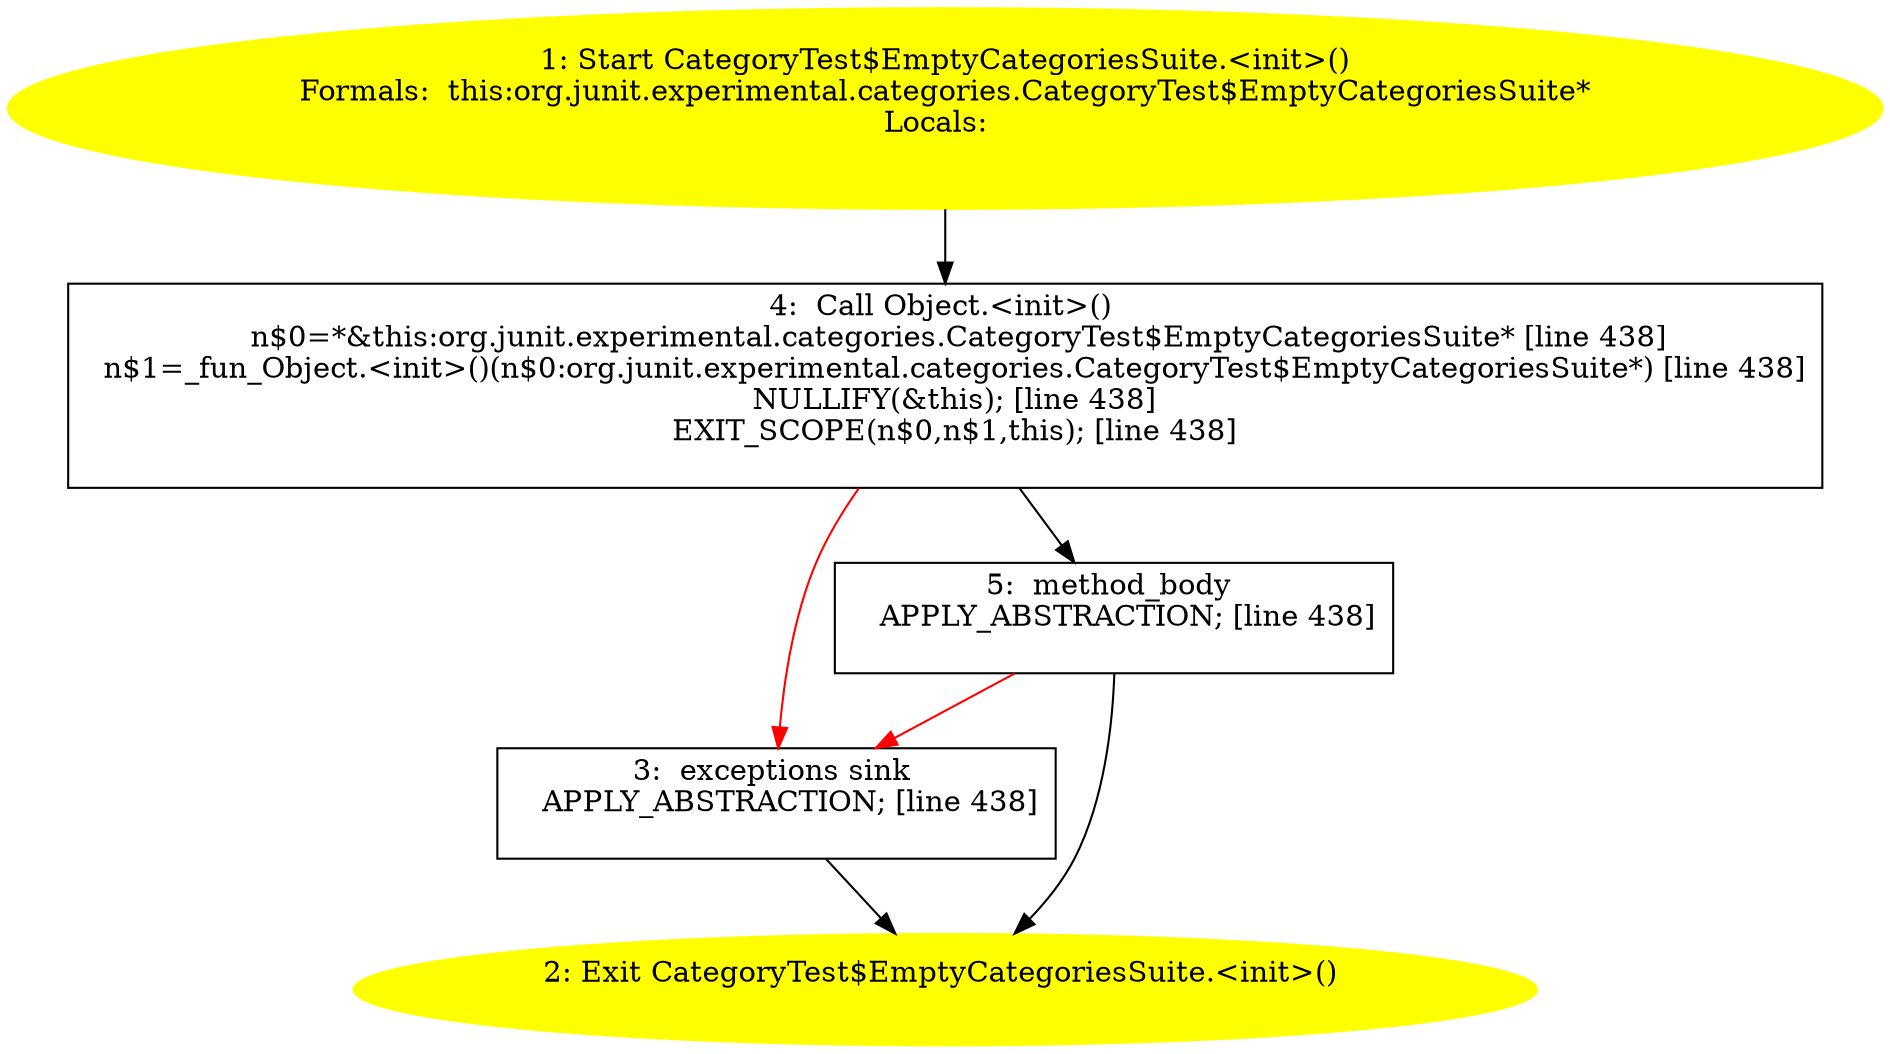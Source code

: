 /* @generated */
digraph cfg {
"org.junit.experimental.categories.CategoryTest$EmptyCategoriesSuite.<init>().1b4cb23918560969113016f837394305_1" [label="1: Start CategoryTest$EmptyCategoriesSuite.<init>()\nFormals:  this:org.junit.experimental.categories.CategoryTest$EmptyCategoriesSuite*\nLocals:  \n  " color=yellow style=filled]
	

	 "org.junit.experimental.categories.CategoryTest$EmptyCategoriesSuite.<init>().1b4cb23918560969113016f837394305_1" -> "org.junit.experimental.categories.CategoryTest$EmptyCategoriesSuite.<init>().1b4cb23918560969113016f837394305_4" ;
"org.junit.experimental.categories.CategoryTest$EmptyCategoriesSuite.<init>().1b4cb23918560969113016f837394305_2" [label="2: Exit CategoryTest$EmptyCategoriesSuite.<init>() \n  " color=yellow style=filled]
	

"org.junit.experimental.categories.CategoryTest$EmptyCategoriesSuite.<init>().1b4cb23918560969113016f837394305_3" [label="3:  exceptions sink \n   APPLY_ABSTRACTION; [line 438]\n " shape="box"]
	

	 "org.junit.experimental.categories.CategoryTest$EmptyCategoriesSuite.<init>().1b4cb23918560969113016f837394305_3" -> "org.junit.experimental.categories.CategoryTest$EmptyCategoriesSuite.<init>().1b4cb23918560969113016f837394305_2" ;
"org.junit.experimental.categories.CategoryTest$EmptyCategoriesSuite.<init>().1b4cb23918560969113016f837394305_4" [label="4:  Call Object.<init>() \n   n$0=*&this:org.junit.experimental.categories.CategoryTest$EmptyCategoriesSuite* [line 438]\n  n$1=_fun_Object.<init>()(n$0:org.junit.experimental.categories.CategoryTest$EmptyCategoriesSuite*) [line 438]\n  NULLIFY(&this); [line 438]\n  EXIT_SCOPE(n$0,n$1,this); [line 438]\n " shape="box"]
	

	 "org.junit.experimental.categories.CategoryTest$EmptyCategoriesSuite.<init>().1b4cb23918560969113016f837394305_4" -> "org.junit.experimental.categories.CategoryTest$EmptyCategoriesSuite.<init>().1b4cb23918560969113016f837394305_5" ;
	 "org.junit.experimental.categories.CategoryTest$EmptyCategoriesSuite.<init>().1b4cb23918560969113016f837394305_4" -> "org.junit.experimental.categories.CategoryTest$EmptyCategoriesSuite.<init>().1b4cb23918560969113016f837394305_3" [color="red" ];
"org.junit.experimental.categories.CategoryTest$EmptyCategoriesSuite.<init>().1b4cb23918560969113016f837394305_5" [label="5:  method_body \n   APPLY_ABSTRACTION; [line 438]\n " shape="box"]
	

	 "org.junit.experimental.categories.CategoryTest$EmptyCategoriesSuite.<init>().1b4cb23918560969113016f837394305_5" -> "org.junit.experimental.categories.CategoryTest$EmptyCategoriesSuite.<init>().1b4cb23918560969113016f837394305_2" ;
	 "org.junit.experimental.categories.CategoryTest$EmptyCategoriesSuite.<init>().1b4cb23918560969113016f837394305_5" -> "org.junit.experimental.categories.CategoryTest$EmptyCategoriesSuite.<init>().1b4cb23918560969113016f837394305_3" [color="red" ];
}
